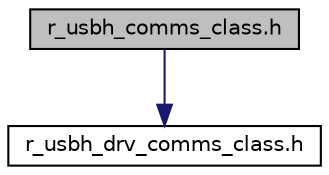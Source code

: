 digraph "r_usbh_comms_class.h"
{
 // LATEX_PDF_SIZE
  edge [fontname="Helvetica",fontsize="10",labelfontname="Helvetica",labelfontsize="10"];
  node [fontname="Helvetica",fontsize="10",shape=record];
  Node1 [label="r_usbh_comms_class.h",height=0.2,width=0.4,color="black", fillcolor="grey75", style="filled", fontcolor="black",tooltip=" "];
  Node1 -> Node2 [color="midnightblue",fontsize="10",style="solid",fontname="Helvetica"];
  Node2 [label="r_usbh_drv_comms_class.h",height=0.2,width=0.4,color="black", fillcolor="white", style="filled",URL="$d6/da4/r__usbh__drv__comms__class_8h.html",tooltip=" "];
}
